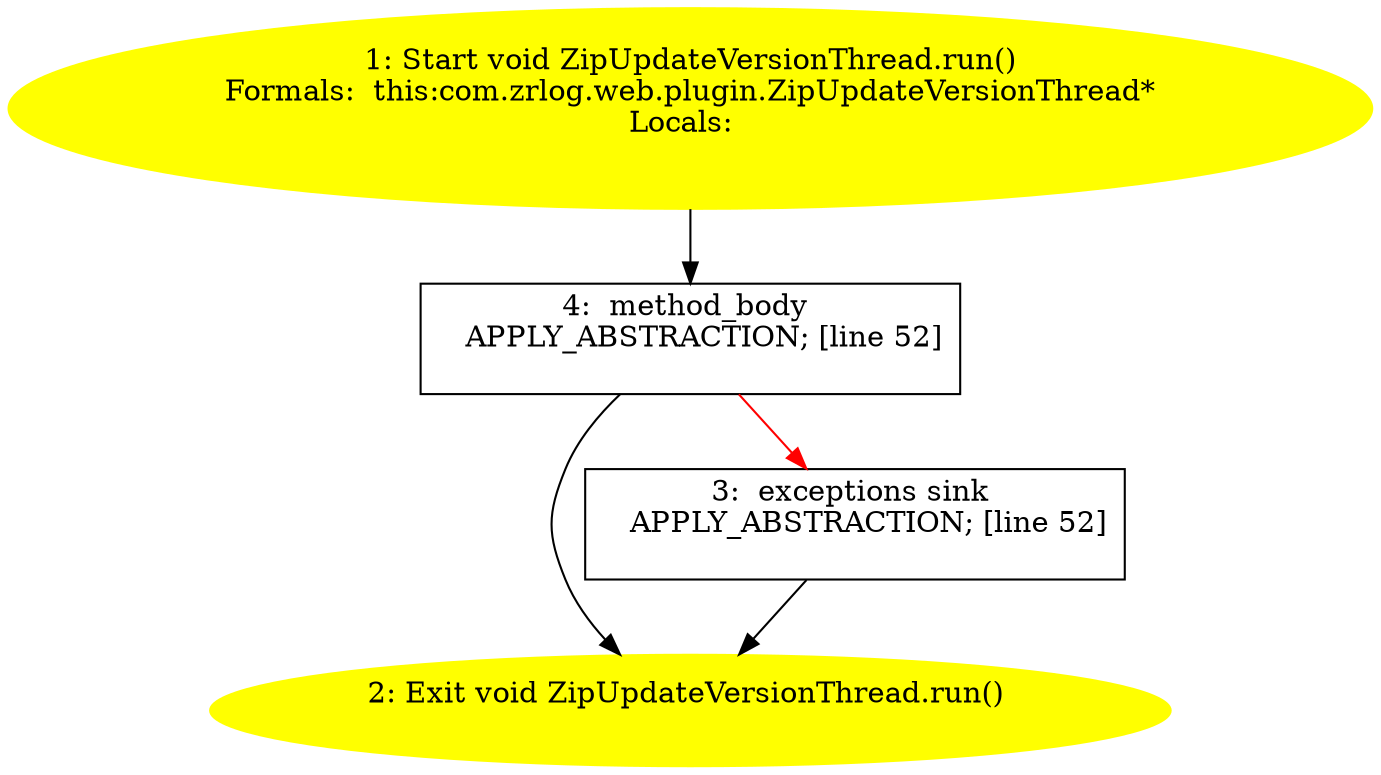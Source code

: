 /* @generated */
digraph cfg {
"com.zrlog.web.plugin.ZipUpdateVersionThread.run():void.89a0db4d80b554283e36ffb8eaff341d_1" [label="1: Start void ZipUpdateVersionThread.run()\nFormals:  this:com.zrlog.web.plugin.ZipUpdateVersionThread*\nLocals:  \n  " color=yellow style=filled]
	

	 "com.zrlog.web.plugin.ZipUpdateVersionThread.run():void.89a0db4d80b554283e36ffb8eaff341d_1" -> "com.zrlog.web.plugin.ZipUpdateVersionThread.run():void.89a0db4d80b554283e36ffb8eaff341d_4" ;
"com.zrlog.web.plugin.ZipUpdateVersionThread.run():void.89a0db4d80b554283e36ffb8eaff341d_2" [label="2: Exit void ZipUpdateVersionThread.run() \n  " color=yellow style=filled]
	

"com.zrlog.web.plugin.ZipUpdateVersionThread.run():void.89a0db4d80b554283e36ffb8eaff341d_3" [label="3:  exceptions sink \n   APPLY_ABSTRACTION; [line 52]\n " shape="box"]
	

	 "com.zrlog.web.plugin.ZipUpdateVersionThread.run():void.89a0db4d80b554283e36ffb8eaff341d_3" -> "com.zrlog.web.plugin.ZipUpdateVersionThread.run():void.89a0db4d80b554283e36ffb8eaff341d_2" ;
"com.zrlog.web.plugin.ZipUpdateVersionThread.run():void.89a0db4d80b554283e36ffb8eaff341d_4" [label="4:  method_body \n   APPLY_ABSTRACTION; [line 52]\n " shape="box"]
	

	 "com.zrlog.web.plugin.ZipUpdateVersionThread.run():void.89a0db4d80b554283e36ffb8eaff341d_4" -> "com.zrlog.web.plugin.ZipUpdateVersionThread.run():void.89a0db4d80b554283e36ffb8eaff341d_2" ;
	 "com.zrlog.web.plugin.ZipUpdateVersionThread.run():void.89a0db4d80b554283e36ffb8eaff341d_4" -> "com.zrlog.web.plugin.ZipUpdateVersionThread.run():void.89a0db4d80b554283e36ffb8eaff341d_3" [color="red" ];
}
